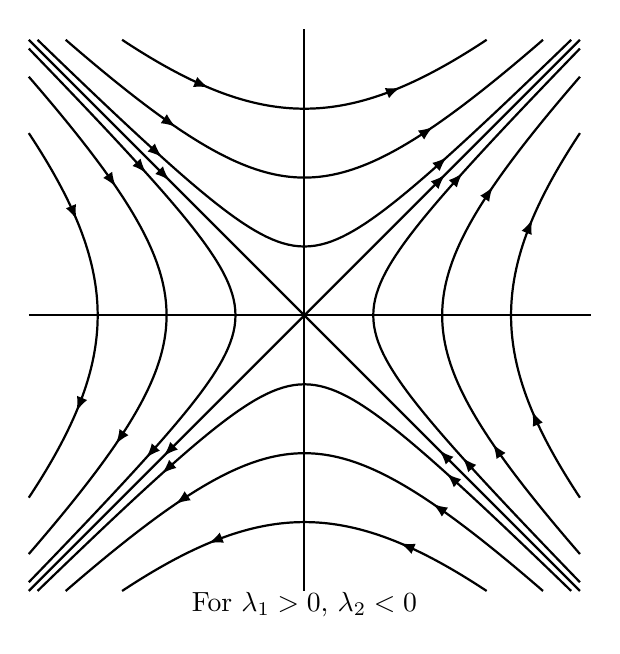 \begin{tikzpicture}[scale=.7]
  \def\xmax{5}
  \def\Nlines{3} % number of world lines (at constant x/t)
  \pgfmathsetmacro\w{\xmax/(\Nlines+1)}
  
  \draw[thick] (0,-\xmax) -- (0,\xmax+0.2);
  \draw[thick] (-\xmax,0) -- (\xmax+0.2,0);
%     \node at (-.2,-.5) {$O$};
%     \node at (5,2) {$D_1$};
%     \node at (5,-2) {$D_4$};
%     \node at (-5,2) {$D_2$};
%     \node at (-5,-2) {$D_3$};
  
  \draw[thick] (-\xmax,-\xmax)-- (\xmax, \xmax);
  \draw[thick,-latex] (2.5,2.5)--(2.55,2.55);
  \draw[thick,-latex] (-2.5,-2.5)--(-2.55,-2.55);
  \draw[thick] (-\xmax, \xmax) -- (\xmax,-\xmax);
  \draw[thick,-latex] (2.5,-2.5)--(2.45,-2.45);
  \draw[thick,-latex] (-2.5,2.5)--(-2.45,2.45);
  
  \foreach \i [evaluate={\s=\xmax*\i/(\Nlines+1); \xm=sqrt(\xmax^2-\s^2);}] in {1,...,\Nlines}{
      \draw[thick,samples=50,variable=\x,domain=0:\xm,
      decoration={markings,mark=at position 0.5 with {\arrow{latex}}},
                             postaction={decorate}] 
      plot(\x,{sqrt(\s^2+(\x)^2)});
      \draw[thick,samples=50,variable=\x,domain=-\xm:0,
      decoration={markings,mark=at position 0.5 with {\arrow{latex}}},
                             postaction={decorate}] 
      plot(\x,{sqrt(\s^2+(\x)^2)});
      
      \draw[thick,samples=50,variable=\x,domain=0:\xm,
      decoration={markings,mark=at position 0.5 with {\arrowreversed{latex}}},postaction={decorate}] 
      plot(\x,-{sqrt(\s^2+(\x)^2)});
      \draw[thick,samples=50,variable=\x,domain=-\xm:0,
      decoration={markings,mark=at position 0.5 with {\arrowreversed{latex}}},postaction={decorate}] 
      plot(\x,-{sqrt(\s^2+(\x)^2)});
      
      
      \draw[thick,samples=50,variable=\y,domain=0:\xm,
      decoration={markings,mark=at position 0.5 with {\arrowreversed{latex}}},postaction={decorate}]
        plot(-{sqrt(\s^2+(\y)^2)},\y);
        \draw[thick,samples=50,variable=\y,domain=-\xm:0,
      decoration={markings,mark=at position 0.5 with {\arrowreversed{latex}}},postaction={decorate}]
        plot(-{sqrt(\s^2+(\y)^2)},\y);
  \draw[thick,samples=50,variable=\y,domain=0:\xm,
      decoration={markings,mark=at position 0.5 with {\arrow{latex}}},postaction={decorate}]
   plot({sqrt(\s^2+(\y)^2)},\y);
  \draw[thick,samples=50,variable=\y,domain=-\xm:0,
      decoration={markings,mark=at position 0.5 with {\arrow{latex}}},postaction={decorate}] 
  plot({sqrt(\s^2+(\y)^2)},\y);
    }
    \node at (0,-5.25) {For $\lambda_1>0$, $\lambda_2<0$};
  \end{tikzpicture}
